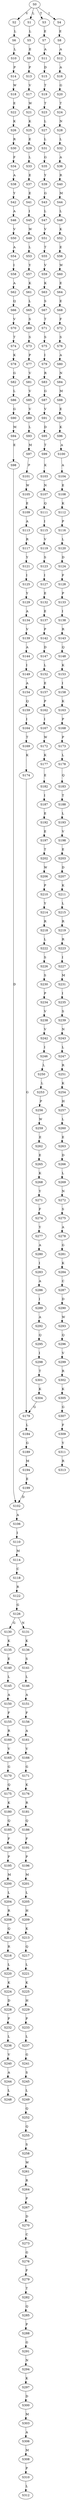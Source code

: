 strict digraph  {
	S0 -> S1 [ label = L ];
	S0 -> S2 [ label = V ];
	S0 -> S3 [ label = T ];
	S0 -> S4 [ label = I ];
	S1 -> S5 [ label = L ];
	S2 -> S6 [ label = L ];
	S3 -> S7 [ label = E ];
	S4 -> S8 [ label = E ];
	S5 -> S9 [ label = E ];
	S6 -> S10 [ label = L ];
	S7 -> S11 [ label = A ];
	S8 -> S12 [ label = A ];
	S9 -> S13 [ label = P ];
	S10 -> S14 [ label = P ];
	S11 -> S15 [ label = D ];
	S12 -> S16 [ label = A ];
	S13 -> S17 [ label = V ];
	S14 -> S18 [ label = W ];
	S15 -> S19 [ label = T ];
	S16 -> S20 [ label = G ];
	S17 -> S21 [ label = W ];
	S18 -> S22 [ label = E ];
	S19 -> S23 [ label = T ];
	S20 -> S24 [ label = T ];
	S21 -> S25 [ label = K ];
	S22 -> S26 [ label = K ];
	S23 -> S27 [ label = L ];
	S24 -> S28 [ label = N ];
	S25 -> S29 [ label = E ];
	S26 -> S30 [ label = R ];
	S27 -> S31 [ label = L ];
	S28 -> S32 [ label = L ];
	S29 -> S33 [ label = L ];
	S30 -> S34 [ label = F ];
	S31 -> S35 [ label = G ];
	S32 -> S36 [ label = A ];
	S33 -> S37 [ label = E ];
	S34 -> S38 [ label = A ];
	S35 -> S39 [ label = Y ];
	S36 -> S40 [ label = R ];
	S37 -> S41 [ label = E ];
	S38 -> S42 [ label = Y ];
	S39 -> S43 [ label = G ];
	S40 -> S44 [ label = M ];
	S41 -> S45 [ label = I ];
	S42 -> S46 [ label = A ];
	S43 -> S47 [ label = L ];
	S44 -> S48 [ label = L ];
	S45 -> S49 [ label = W ];
	S46 -> S50 [ label = V ];
	S47 -> S51 [ label = V ];
	S48 -> S52 [ label = K ];
	S49 -> S53 [ label = L ];
	S50 -> S54 [ label = A ];
	S51 -> S55 [ label = T ];
	S52 -> S56 [ label = E ];
	S53 -> S57 [ label = Y ];
	S54 -> S58 [ label = I ];
	S55 -> S59 [ label = V ];
	S56 -> S60 [ label = W ];
	S57 -> S61 [ label = K ];
	S58 -> S62 [ label = A ];
	S59 -> S63 [ label = K ];
	S60 -> S64 [ label = E ];
	S61 -> S65 [ label = L ];
	S62 -> S66 [ label = Q ];
	S63 -> S67 [ label = S ];
	S64 -> S68 [ label = E ];
	S65 -> S69 [ label = S ];
	S66 -> S70 [ label = V ];
	S67 -> S71 [ label = T ];
	S68 -> S72 [ label = F ];
	S69 -> S73 [ label = S ];
	S70 -> S74 [ label = T ];
	S71 -> S75 [ label = S ];
	S72 -> S76 [ label = S ];
	S73 -> S77 [ label = P ];
	S74 -> S78 [ label = K ];
	S75 -> S79 [ label = I ];
	S76 -> S80 [ label = A ];
	S77 -> S81 [ label = V ];
	S78 -> S82 [ label = G ];
	S79 -> S83 [ label = R ];
	S80 -> S84 [ label = N ];
	S81 -> S85 [ label = V ];
	S82 -> S86 [ label = L ];
	S83 -> S87 [ label = G ];
	S84 -> S88 [ label = M ];
	S85 -> S89 [ label = V ];
	S86 -> S90 [ label = G ];
	S87 -> S91 [ label = V ];
	S88 -> S92 [ label = E ];
	S89 -> S93 [ label = L ];
	S90 -> S94 [ label = M ];
	S91 -> S95 [ label = D ];
	S92 -> S96 [ label = K ];
	S93 -> S97 [ label = M ];
	S94 -> S98 [ label = E ];
	S95 -> S99 [ label = T ];
	S96 -> S100 [ label = A ];
	S97 -> S101 [ label = P ];
	S98 -> S102 [ label = D ];
	S99 -> S103 [ label = K ];
	S100 -> S104 [ label = A ];
	S101 -> S105 [ label = W ];
	S102 -> S106 [ label = A ];
	S103 -> S107 [ label = N ];
	S104 -> S108 [ label = E ];
	S105 -> S109 [ label = E ];
	S106 -> S110 [ label = I ];
	S107 -> S111 [ label = Q ];
	S108 -> S112 [ label = K ];
	S109 -> S113 [ label = A ];
	S110 -> S114 [ label = M ];
	S111 -> S115 [ label = I ];
	S112 -> S116 [ label = P ];
	S113 -> S117 [ label = R ];
	S114 -> S118 [ label = C ];
	S115 -> S119 [ label = V ];
	S116 -> S120 [ label = L ];
	S117 -> S121 [ label = Y ];
	S118 -> S122 [ label = R ];
	S119 -> S123 [ label = S ];
	S120 -> S124 [ label = D ];
	S121 -> S125 [ label = I ];
	S122 -> S126 [ label = G ];
	S123 -> S127 [ label = I ];
	S124 -> S128 [ label = F ];
	S125 -> S129 [ label = Y ];
	S126 -> S130 [ label = G ];
	S126 -> S131 [ label = N ];
	S127 -> S132 [ label = E ];
	S128 -> S133 [ label = P ];
	S129 -> S134 [ label = A ];
	S130 -> S135 [ label = K ];
	S131 -> S136 [ label = K ];
	S132 -> S137 [ label = E ];
	S133 -> S138 [ label = I ];
	S134 -> S139 [ label = V ];
	S135 -> S140 [ label = E ];
	S136 -> S141 [ label = S ];
	S137 -> S142 [ label = P ];
	S138 -> S143 [ label = R ];
	S139 -> S144 [ label = A ];
	S140 -> S145 [ label = L ];
	S141 -> S146 [ label = L ];
	S142 -> S147 [ label = D ];
	S143 -> S148 [ label = Q ];
	S144 -> S149 [ label = I ];
	S145 -> S150 [ label = A ];
	S146 -> S151 [ label = A ];
	S147 -> S152 [ label = L ];
	S148 -> S153 [ label = K ];
	S149 -> S154 [ label = A ];
	S150 -> S155 [ label = F ];
	S151 -> S156 [ label = F ];
	S152 -> S157 [ label = E ];
	S153 -> S158 [ label = I ];
	S154 -> S159 [ label = Q ];
	S155 -> S160 [ label = R ];
	S156 -> S161 [ label = A ];
	S157 -> S162 [ label = P ];
	S158 -> S163 [ label = K ];
	S159 -> S164 [ label = I ];
	S160 -> S165 [ label = V ];
	S161 -> S166 [ label = V ];
	S162 -> S167 [ label = I ];
	S163 -> S168 [ label = P ];
	S164 -> S169 [ label = T ];
	S165 -> S170 [ label = G ];
	S166 -> S171 [ label = G ];
	S167 -> S172 [ label = W ];
	S168 -> S173 [ label = P ];
	S169 -> S174 [ label = K ];
	S170 -> S175 [ label = Q ];
	S171 -> S176 [ label = K ];
	S172 -> S177 [ label = K ];
	S173 -> S178 [ label = L ];
	S174 -> S179 [ label = G ];
	S175 -> S180 [ label = K ];
	S176 -> S181 [ label = R ];
	S177 -> S182 [ label = E ];
	S178 -> S183 [ label = Q ];
	S179 -> S184 [ label = L ];
	S180 -> S185 [ label = Q ];
	S181 -> S186 [ label = Q ];
	S182 -> S187 [ label = I ];
	S183 -> S188 [ label = T ];
	S184 -> S189 [ label = G ];
	S185 -> S190 [ label = F ];
	S186 -> S191 [ label = F ];
	S187 -> S192 [ label = E ];
	S188 -> S193 [ label = L ];
	S189 -> S194 [ label = M ];
	S190 -> S195 [ label = P ];
	S191 -> S196 [ label = P ];
	S192 -> S197 [ label = E ];
	S193 -> S198 [ label = V ];
	S194 -> S199 [ label = E ];
	S195 -> S200 [ label = M ];
	S196 -> S201 [ label = M ];
	S197 -> S202 [ label = T ];
	S198 -> S203 [ label = E ];
	S199 -> S102 [ label = D ];
	S200 -> S204 [ label = L ];
	S201 -> S205 [ label = L ];
	S202 -> S206 [ label = W ];
	S203 -> S207 [ label = D ];
	S204 -> S208 [ label = R ];
	S205 -> S209 [ label = H ];
	S206 -> S210 [ label = P ];
	S207 -> S211 [ label = K ];
	S208 -> S212 [ label = Q ];
	S209 -> S213 [ label = K ];
	S210 -> S214 [ label = Y ];
	S211 -> S215 [ label = L ];
	S212 -> S216 [ label = R ];
	S213 -> S217 [ label = Q ];
	S214 -> S218 [ label = R ];
	S215 -> S219 [ label = R ];
	S216 -> S220 [ label = L ];
	S217 -> S221 [ label = L ];
	S218 -> S222 [ label = L ];
	S219 -> S223 [ label = R ];
	S220 -> S224 [ label = K ];
	S221 -> S225 [ label = K ];
	S222 -> S226 [ label = S ];
	S223 -> S227 [ label = I ];
	S224 -> S228 [ label = D ];
	S225 -> S229 [ label = H ];
	S226 -> S230 [ label = S ];
	S227 -> S231 [ label = M ];
	S228 -> S232 [ label = P ];
	S229 -> S233 [ label = P ];
	S230 -> S234 [ label = P ];
	S231 -> S235 [ label = I ];
	S232 -> S236 [ label = L ];
	S233 -> S237 [ label = L ];
	S234 -> S238 [ label = V ];
	S235 -> S239 [ label = S ];
	S236 -> S240 [ label = V ];
	S237 -> S241 [ label = G ];
	S238 -> S242 [ label = V ];
	S239 -> S243 [ label = N ];
	S240 -> S244 [ label = A ];
	S241 -> S245 [ label = S ];
	S242 -> S246 [ label = I ];
	S243 -> S247 [ label = L ];
	S244 -> S248 [ label = L ];
	S245 -> S249 [ label = L ];
	S246 -> S250 [ label = L ];
	S247 -> S251 [ label = R ];
	S249 -> S252 [ label = Q ];
	S250 -> S253 [ label = L ];
	S251 -> S254 [ label = K ];
	S252 -> S255 [ label = Q ];
	S253 -> S256 [ label = P ];
	S254 -> S257 [ label = H ];
	S255 -> S258 [ label = S ];
	S256 -> S259 [ label = W ];
	S257 -> S260 [ label = L ];
	S258 -> S261 [ label = W ];
	S259 -> S262 [ label = E ];
	S260 -> S263 [ label = E ];
	S261 -> S264 [ label = R ];
	S262 -> S265 [ label = E ];
	S263 -> S266 [ label = D ];
	S264 -> S267 [ label = P ];
	S265 -> S268 [ label = K ];
	S266 -> S269 [ label = L ];
	S267 -> S270 [ label = D ];
	S268 -> S271 [ label = Y ];
	S269 -> S272 [ label = N ];
	S270 -> S273 [ label = C ];
	S271 -> S274 [ label = F ];
	S272 -> S275 [ label = S ];
	S273 -> S276 [ label = G ];
	S274 -> S277 [ label = Y ];
	S275 -> S278 [ label = A ];
	S276 -> S279 [ label = F ];
	S277 -> S280 [ label = A ];
	S278 -> S281 [ label = G ];
	S279 -> S282 [ label = T ];
	S280 -> S283 [ label = I ];
	S281 -> S284 [ label = K ];
	S282 -> S285 [ label = Q ];
	S283 -> S286 [ label = A ];
	S284 -> S287 [ label = C ];
	S285 -> S288 [ label = P ];
	S286 -> S289 [ label = I ];
	S287 -> S290 [ label = D ];
	S288 -> S291 [ label = G ];
	S289 -> S292 [ label = A ];
	S290 -> S293 [ label = W ];
	S291 -> S294 [ label = N ];
	S292 -> S295 [ label = Q ];
	S293 -> S296 [ label = Q ];
	S294 -> S297 [ label = K ];
	S295 -> S298 [ label = I ];
	S296 -> S299 [ label = V ];
	S297 -> S300 [ label = D ];
	S298 -> S301 [ label = T ];
	S299 -> S302 [ label = R ];
	S300 -> S303 [ label = M ];
	S301 -> S304 [ label = K ];
	S302 -> S305 [ label = K ];
	S303 -> S306 [ label = A ];
	S304 -> S179 [ label = G ];
	S305 -> S307 [ label = G ];
	S306 -> S308 [ label = M ];
	S307 -> S309 [ label = F ];
	S308 -> S310 [ label = P ];
	S309 -> S311 [ label = Y ];
	S310 -> S312 [ label = L ];
	S311 -> S313 [ label = R ];
}
